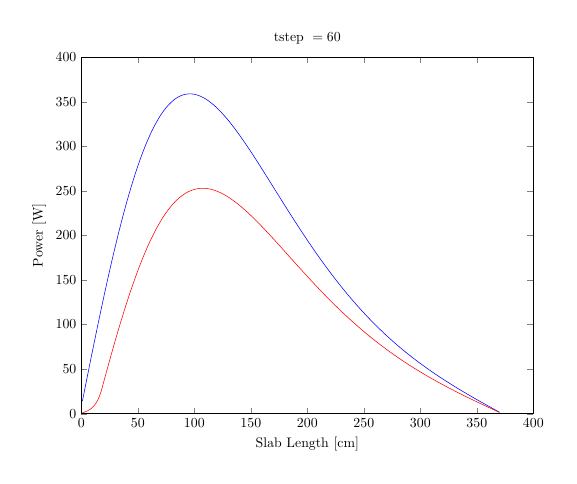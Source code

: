 \begin{tikzpicture}[scale=0.5]

\begin{axis}[%
scale only axis,
width=4.521in,
height=3.566in,
xmin=0, xmax=400,
ymin=0, ymax=400,
xlabel={Slab Length [cm]},
ylabel={Power [W]},
title={$\text{tstep }= 60$},
axis on top]
\addplot [
color=blue,
solid
]
coordinates{
 (1,13.991)(2,20.359)(3,26.72)(4,33.07)(5,39.408)(6,45.73)(7,52.035)(8,58.321)(9,64.584)(10,70.823)(11,77.035)(12,83.218)(13,89.369)(14,95.487)(15,101.569)(16,107.613)(17,113.617)(18,119.578)(19,125.496)(20,131.366)(21,137.189)(22,142.96)(23,148.68)(24,154.345)(25,159.955)(26,165.506)(27,170.998)(28,176.428)(29,181.795)(30,187.098)(31,192.335)(32,197.504)(33,202.604)(34,207.633)(35,212.591)(36,217.475)(37,222.285)(38,227.019)(39,231.677)(40,236.256)(41,240.757)(42,245.178)(43,249.519)(44,253.778)(45,257.954)(46,262.048)(47,266.057)(48,269.982)(49,273.822)(50,277.577)(51,281.245)(52,284.827)(53,288.323)(54,291.731)(55,295.052)(56,298.285)(57,301.43)(58,304.488)(59,307.457)(60,310.339)(61,313.133)(62,315.839)(63,318.457)(64,320.988)(65,323.431)(66,325.788)(67,328.057)(68,330.241)(69,332.338)(70,334.35)(71,336.276)(72,338.118)(73,339.876)(74,341.55)(75,343.141)(76,344.65)(77,346.078)(78,347.424)(79,348.69)(80,349.877)(81,350.985)(82,352.015)(83,352.967)(84,353.844)(85,354.645)(86,355.372)(87,356.025)(88,356.606)(89,357.114)(90,357.553)(91,357.921)(92,358.22)(93,358.452)(94,358.617)(95,358.716)(96,358.751)(97,358.722)(98,358.63)(99,358.477)(100,358.264)(101,357.991)(102,357.659)(103,357.271)(104,356.826)(105,356.327)(106,355.774)(107,355.167)(108,354.509)(109,353.801)(110,353.043)(111,352.236)(112,351.382)(113,350.482)(114,349.537)(115,348.547)(116,347.515)(117,346.441)(118,345.325)(119,344.17)(120,342.976)(121,341.744)(122,340.476)(123,339.172)(124,337.833)(125,336.461)(126,335.056)(127,333.619)(128,332.152)(129,330.654)(130,329.128)(131,327.575)(132,325.994)(133,324.387)(134,322.756)(135,321.1)(136,319.421)(137,317.719)(138,315.997)(139,314.253)(140,312.49)(141,310.707)(142,308.907)(143,307.089)(144,305.254)(145,303.404)(146,301.538)(147,299.659)(148,297.765)(149,295.859)(150,293.941)(151,292.012)(152,290.071)(153,288.121)(154,286.161)(155,284.192)(156,282.216)(157,280.232)(158,278.24)(159,276.243)(160,274.24)(161,272.232)(162,270.219)(163,268.202)(164,266.181)(165,264.158)(166,262.132)(167,260.104)(168,258.075)(169,256.044)(170,254.013)(171,251.982)(172,249.951)(173,247.92)(174,245.891)(175,243.864)(176,241.838)(177,239.815)(178,237.794)(179,235.776)(180,233.762)(181,231.752)(182,229.745)(183,227.743)(184,225.746)(185,223.753)(186,221.766)(187,219.785)(188,217.809)(189,215.839)(190,213.876)(191,211.919)(192,209.969)(193,208.027)(194,206.091)(195,204.163)(196,202.242)(197,200.33)(198,198.425)(199,196.529)(200,194.641)(201,192.762)(202,190.892)(203,189.03)(204,187.178)(205,185.334)(206,183.5)(207,181.676)(208,179.861)(209,178.055)(210,176.26)(211,174.474)(212,172.698)(213,170.933)(214,169.177)(215,167.432)(216,165.697)(217,163.972)(218,162.258)(219,160.554)(220,158.861)(221,157.178)(222,155.506)(223,153.845)(224,152.194)(225,150.554)(226,148.925)(227,147.307)(228,145.699)(229,144.102)(230,142.516)(231,140.941)(232,139.377)(233,137.823)(234,136.281)(235,134.749)(236,133.228)(237,131.718)(238,130.218)(239,128.73)(240,127.252)(241,125.785)(242,124.328)(243,122.883)(244,121.447)(245,120.023)(246,118.609)(247,117.206)(248,115.813)(249,114.43)(250,113.058)(251,111.697)(252,110.345)(253,109.004)(254,107.673)(255,106.352)(256,105.042)(257,103.741)(258,102.451)(259,101.17)(260,99.899)(261,98.638)(262,97.387)(263,96.145)(264,94.913)(265,93.69)(266,92.477)(267,91.274)(268,90.079)(269,88.894)(270,87.718)(271,86.551)(272,85.393)(273,84.245)(274,83.105)(275,81.973)(276,80.851)(277,79.737)(278,78.631)(279,77.534)(280,76.446)(281,75.366)(282,74.294)(283,73.23)(284,72.174)(285,71.126)(286,70.086)(287,69.054)(288,68.029)(289,67.012)(290,66.003)(291,65.001)(292,64.006)(293,63.019)(294,62.039)(295,61.066)(296,60.1)(297,59.141)(298,58.188)(299,57.243)(300,56.304)(301,55.371)(302,54.445)(303,53.526)(304,52.612)(305,51.705)(306,50.804)(307,49.909)(308,49.02)(309,48.137)(310,47.259)(311,46.388)(312,45.521)(313,44.66)(314,43.805)(315,42.955)(316,42.109)(317,41.269)(318,40.434)(319,39.604)(320,38.779)(321,37.959)(322,37.143)(323,36.331)(324,35.524)(325,34.722)(326,33.923)(327,33.129)(328,32.339)(329,31.553)(330,30.771)(331,29.993)(332,29.218)(333,28.447)(334,27.68)(335,26.916)(336,26.155)(337,25.398)(338,24.644)(339,23.892)(340,23.144)(341,22.399)(342,21.657)(343,20.917)(344,20.18)(345,19.445)(346,18.713)(347,17.984)(348,17.256)(349,16.531)(350,15.808)(351,15.087)(352,14.367)(353,13.65)(354,12.934)(355,12.22)(356,11.508)(357,10.797)(358,10.087)(359,9.379)(360,8.671)(361,7.965)(362,7.26)(363,6.556)(364,5.853)(365,5.15)(366,4.448)(367,3.747)(368,3.046)(369,2.346)(370,1.645) 
};

\addplot [
color=red,
solid
]
coordinates{
 (1,0.893)(2,1.323)(3,1.787)(4,2.298)(5,2.869)(6,3.513)(7,4.249)(8,5.096)(9,6.075)(10,7.211)(11,8.535)(12,10.082)(13,11.89)(14,14.008)(15,16.491)(16,19.404)(17,22.824)(18,26.839)(19,31.557)(20,36.255)(21,40.931)(22,45.584)(23,50.212)(24,54.813)(25,59.386)(26,63.929)(27,68.441)(28,72.919)(29,77.362)(30,81.769)(31,86.138)(32,90.468)(33,94.757)(34,99.004)(35,103.207)(36,107.366)(37,111.479)(38,115.545)(39,119.562)(40,123.529)(41,127.446)(42,131.311)(43,135.123)(44,138.882)(45,142.586)(46,146.234)(47,149.826)(48,153.36)(49,156.836)(50,160.254)(51,163.612)(52,166.91)(53,170.147)(54,173.323)(55,176.438)(56,179.49)(57,182.479)(58,185.405)(59,188.268)(60,191.067)(61,193.803)(62,196.474)(63,199.08)(64,201.622)(65,204.099)(66,206.512)(67,208.859)(68,211.142)(69,213.36)(70,215.514)(71,217.603)(72,219.627)(73,221.587)(74,223.482)(75,225.314)(76,227.083)(77,228.787)(78,230.429)(79,232.008)(80,233.525)(81,234.979)(82,236.372)(83,237.704)(84,238.976)(85,240.187)(86,241.338)(87,242.43)(88,243.464)(89,244.439)(90,245.357)(91,246.219)(92,247.023)(93,247.773)(94,248.467)(95,249.107)(96,249.693)(97,250.227)(98,250.708)(99,251.137)(100,251.516)(101,251.844)(102,252.123)(103,252.354)(104,252.536)(105,252.671)(106,252.76)(107,252.804)(108,252.802)(109,252.757)(110,252.668)(111,252.536)(112,252.363)(113,252.149)(114,251.894)(115,251.601)(116,251.268)(117,250.898)(118,250.491)(119,250.047)(120,249.569)(121,249.055)(122,248.507)(123,247.927)(124,247.314)(125,246.669)(126,245.994)(127,245.288)(128,244.553)(129,243.789)(130,242.998)(131,242.179)(132,241.335)(133,240.464)(134,239.568)(135,238.649)(136,237.705)(137,236.739)(138,235.751)(139,234.741)(140,233.71)(141,232.659)(142,231.589)(143,230.5)(144,229.392)(145,228.267)(146,227.125)(147,225.967)(148,224.793)(149,223.604)(150,222.4)(151,221.182)(152,219.951)(153,218.707)(154,217.451)(155,216.183)(156,214.903)(157,213.613)(158,212.313)(159,211.003)(160,209.684)(161,208.356)(162,207.02)(163,205.676)(164,204.325)(165,202.967)(166,201.602)(167,200.232)(168,198.856)(169,197.475)(170,196.089)(171,194.698)(172,193.304)(173,191.906)(174,190.505)(175,189.101)(176,187.695)(177,186.286)(178,184.876)(179,183.464)(180,182.051)(181,180.637)(182,179.223)(183,177.808)(184,176.394)(185,174.979)(186,173.566)(187,172.153)(188,170.741)(189,169.331)(190,167.922)(191,166.515)(192,165.11)(193,163.708)(194,162.308)(195,160.911)(196,159.517)(197,158.126)(198,156.738)(199,155.354)(200,153.974)(201,152.597)(202,151.225)(203,149.856)(204,148.492)(205,147.133)(206,145.778)(207,144.428)(208,143.083)(209,141.743)(210,140.409)(211,139.079)(212,137.755)(213,136.437)(214,135.124)(215,133.817)(216,132.516)(217,131.221)(218,129.932)(219,128.649)(220,127.372)(221,126.101)(222,124.837)(223,123.579)(224,122.328)(225,121.083)(226,119.844)(227,118.613)(228,117.387)(229,116.169)(230,114.958)(231,113.753)(232,112.555)(233,111.364)(234,110.18)(235,109.002)(236,107.832)(237,106.669)(238,105.512)(239,104.363)(240,103.221)(241,102.085)(242,100.957)(243,99.836)(244,98.722)(245,97.614)(246,96.514)(247,95.421)(248,94.335)(249,93.256)(250,92.184)(251,91.119)(252,90.061)(253,89.01)(254,87.965)(255,86.928)(256,85.898)(257,84.874)(258,83.858)(259,82.848)(260,81.845)(261,80.849)(262,79.859)(263,78.876)(264,77.9)(265,76.931)(266,75.968)(267,75.011)(268,74.062)(269,73.118)(270,72.181)(271,71.251)(272,70.327)(273,69.409)(274,68.498)(275,67.593)(276,66.693)(277,65.8)(278,64.914)(279,64.033)(280,63.158)(281,62.289)(282,61.426)(283,60.569)(284,59.718)(285,58.872)(286,58.032)(287,57.198)(288,56.369)(289,55.545)(290,54.728)(291,53.915)(292,53.108)(293,52.306)(294,51.51)(295,50.718)(296,49.932)(297,49.15)(298,48.374)(299,47.602)(300,46.836)(301,46.074)(302,45.317)(303,44.565)(304,43.817)(305,43.074)(306,42.335)(307,41.601)(308,40.871)(309,40.145)(310,39.424)(311,38.706)(312,37.993)(313,37.284)(314,36.579)(315,35.878)(316,35.18)(317,34.487)(318,33.797)(319,33.11)(320,32.428)(321,31.748)(322,31.073)(323,30.4)(324,29.731)(325,29.066)(326,28.403)(327,27.744)(328,27.087)(329,26.434)(330,25.783)(331,25.135)(332,24.491)(333,23.848)(334,23.209)(335,22.572)(336,21.937)(337,21.305)(338,20.676)(339,20.049)(340,19.424)(341,18.801)(342,18.18)(343,17.561)(344,16.945)(345,16.33)(346,15.717)(347,15.106)(348,14.496)(349,13.888)(350,13.282)(351,12.677)(352,12.074)(353,11.472)(354,10.871)(355,10.272)(356,9.674)(357,9.077)(358,8.481)(359,7.886)(360,7.291)(361,6.698)(362,6.105)(363,5.513)(364,4.922)(365,4.331)(366,3.741)(367,3.151)(368,2.562)(369,1.973)(370,1.384) 
};

\end{axis}
\end{tikzpicture}

